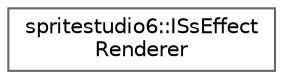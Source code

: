 digraph "Graphical Class Hierarchy"
{
 // LATEX_PDF_SIZE
  bgcolor="transparent";
  edge [fontname=Helvetica,fontsize=10,labelfontname=Helvetica,labelfontsize=10];
  node [fontname=Helvetica,fontsize=10,shape=box,height=0.2,width=0.4];
  rankdir="LR";
  Node0 [id="Node000000",label="spritestudio6::ISsEffect\lRenderer",height=0.2,width=0.4,color="grey40", fillcolor="white", style="filled",URL="$classspritestudio6_1_1_i_ss_effect_renderer.html",tooltip=" "];
}
